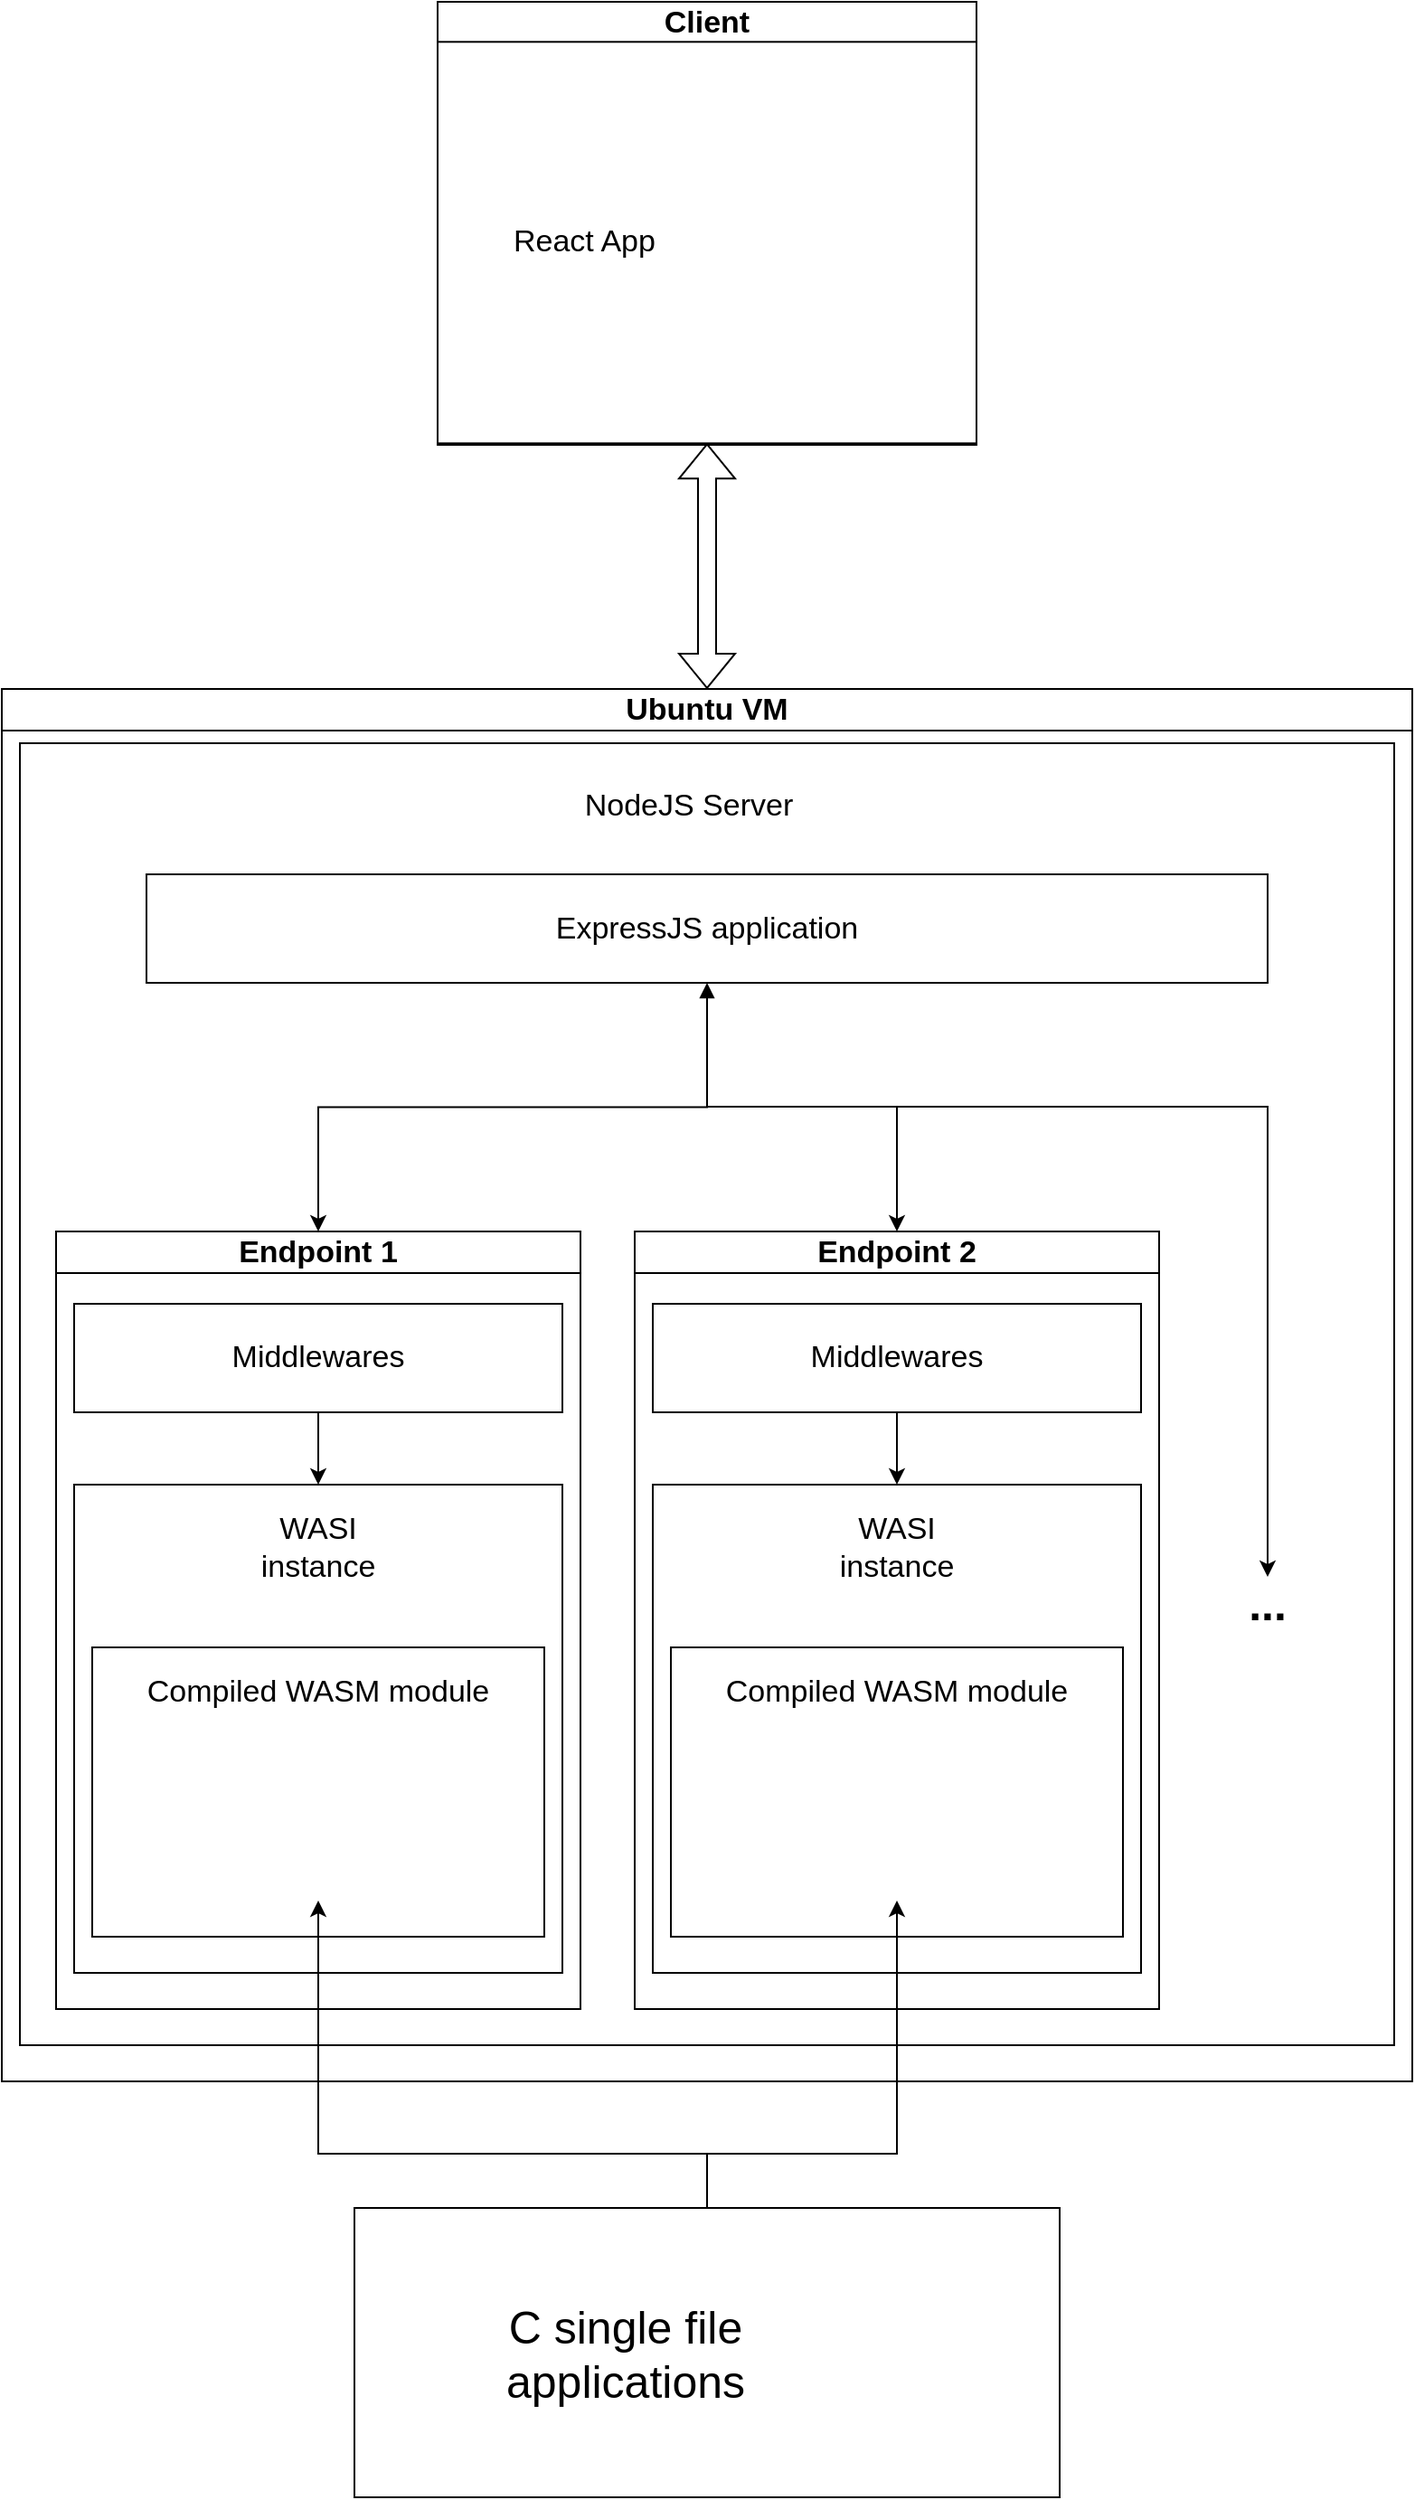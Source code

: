 <mxfile version="20.8.16" type="device"><diagram id="prtHgNgQTEPvFCAcTncT" name="Page-1"><mxGraphModel dx="1434" dy="836" grid="1" gridSize="10" guides="1" tooltips="1" connect="1" arrows="1" fold="1" page="1" pageScale="1" pageWidth="827" pageHeight="1169" math="0" shadow="0"><root><mxCell id="0"/><mxCell id="1" parent="0"/><mxCell id="slCbMrZinRgx8B3VGSDj-5" value="Ubuntu VM" style="swimlane;whiteSpace=wrap;html=1;fontSize=17;" vertex="1" parent="1"><mxGeometry x="40" y="520" width="780" height="770" as="geometry"/></mxCell><mxCell id="slCbMrZinRgx8B3VGSDj-11" value="" style="rounded=0;whiteSpace=wrap;html=1;fontSize=17;" vertex="1" parent="slCbMrZinRgx8B3VGSDj-5"><mxGeometry x="10" y="30" width="760" height="720" as="geometry"/></mxCell><mxCell id="slCbMrZinRgx8B3VGSDj-13" value="NodeJS Server" style="text;html=1;strokeColor=none;fillColor=none;align=center;verticalAlign=middle;whiteSpace=wrap;rounded=0;fontSize=17;" vertex="1" parent="slCbMrZinRgx8B3VGSDj-5"><mxGeometry x="300" y="50" width="160" height="30" as="geometry"/></mxCell><mxCell id="slCbMrZinRgx8B3VGSDj-14" value="" style="shape=image;verticalLabelPosition=bottom;labelBackgroundColor=default;verticalAlign=top;aspect=fixed;imageAspect=0;image=https://upload.wikimedia.org/wikipedia/commons/thumb/d/d9/Node.js_logo.svg/2560px-Node.js_logo.svg.png;" vertex="1" parent="slCbMrZinRgx8B3VGSDj-5"><mxGeometry x="650" y="37.0" width="90" height="55.04" as="geometry"/></mxCell><mxCell id="slCbMrZinRgx8B3VGSDj-21" style="edgeStyle=orthogonalEdgeStyle;rounded=0;orthogonalLoop=1;jettySize=auto;html=1;fontSize=17;startArrow=block;" edge="1" parent="slCbMrZinRgx8B3VGSDj-5" source="slCbMrZinRgx8B3VGSDj-15" target="slCbMrZinRgx8B3VGSDj-22"><mxGeometry relative="1" as="geometry"><mxPoint x="200" y="280" as="targetPoint"/></mxGeometry></mxCell><mxCell id="slCbMrZinRgx8B3VGSDj-51" style="edgeStyle=orthogonalEdgeStyle;rounded=0;orthogonalLoop=1;jettySize=auto;html=1;fontSize=25;startArrow=none;startFill=0;" edge="1" parent="slCbMrZinRgx8B3VGSDj-5" target="slCbMrZinRgx8B3VGSDj-42"><mxGeometry relative="1" as="geometry"><mxPoint x="390" y="231" as="sourcePoint"/><Array as="points"><mxPoint x="495" y="231"/></Array></mxGeometry></mxCell><mxCell id="slCbMrZinRgx8B3VGSDj-52" style="edgeStyle=orthogonalEdgeStyle;rounded=0;orthogonalLoop=1;jettySize=auto;html=1;fontSize=25;startArrow=none;startFill=0;" edge="1" parent="slCbMrZinRgx8B3VGSDj-5"><mxGeometry relative="1" as="geometry"><mxPoint x="390.0" y="163.5" as="sourcePoint"/><mxPoint x="700" y="491" as="targetPoint"/><Array as="points"><mxPoint x="390" y="231"/><mxPoint x="700" y="231"/></Array></mxGeometry></mxCell><mxCell id="slCbMrZinRgx8B3VGSDj-15" value="ExpressJS application" style="rounded=0;whiteSpace=wrap;html=1;fontSize=17;" vertex="1" parent="slCbMrZinRgx8B3VGSDj-5"><mxGeometry x="80" y="102.5" width="620" height="60" as="geometry"/></mxCell><mxCell id="slCbMrZinRgx8B3VGSDj-16" value="" style="shape=image;verticalLabelPosition=bottom;labelBackgroundColor=default;verticalAlign=top;aspect=fixed;imageAspect=0;image=https://upload.wikimedia.org/wikipedia/commons/6/64/Expressjs.png;" vertex="1" parent="slCbMrZinRgx8B3VGSDj-5"><mxGeometry x="551.53" y="110" width="148.47" height="45" as="geometry"/></mxCell><mxCell id="slCbMrZinRgx8B3VGSDj-22" value="Endpoint 1" style="swimlane;whiteSpace=wrap;html=1;fontSize=17;" vertex="1" parent="slCbMrZinRgx8B3VGSDj-5"><mxGeometry x="30" y="300" width="290" height="430" as="geometry"/></mxCell><mxCell id="slCbMrZinRgx8B3VGSDj-27" style="edgeStyle=orthogonalEdgeStyle;rounded=0;orthogonalLoop=1;jettySize=auto;html=1;fontSize=17;startArrow=none;startFill=0;" edge="1" parent="slCbMrZinRgx8B3VGSDj-5" source="slCbMrZinRgx8B3VGSDj-23" target="slCbMrZinRgx8B3VGSDj-24"><mxGeometry relative="1" as="geometry"/></mxCell><mxCell id="slCbMrZinRgx8B3VGSDj-23" value="Middlewares" style="rounded=0;whiteSpace=wrap;html=1;fontSize=17;" vertex="1" parent="slCbMrZinRgx8B3VGSDj-5"><mxGeometry x="40" y="340" width="270" height="60" as="geometry"/></mxCell><mxCell id="slCbMrZinRgx8B3VGSDj-24" value="" style="rounded=0;whiteSpace=wrap;html=1;fontSize=17;" vertex="1" parent="slCbMrZinRgx8B3VGSDj-5"><mxGeometry x="40" y="440" width="270" height="270" as="geometry"/></mxCell><mxCell id="slCbMrZinRgx8B3VGSDj-25" value="WASI instance" style="text;html=1;strokeColor=none;fillColor=none;align=center;verticalAlign=middle;whiteSpace=wrap;rounded=0;fontSize=17;" vertex="1" parent="slCbMrZinRgx8B3VGSDj-5"><mxGeometry x="145" y="460" width="60" height="30" as="geometry"/></mxCell><mxCell id="slCbMrZinRgx8B3VGSDj-26" value="" style="shape=image;verticalLabelPosition=bottom;labelBackgroundColor=default;verticalAlign=top;aspect=fixed;imageAspect=0;image=https://github.com/WebAssembly/WASI/raw/main/WASI.png;" vertex="1" parent="slCbMrZinRgx8B3VGSDj-5"><mxGeometry x="219" y="430" width="90" height="90" as="geometry"/></mxCell><mxCell id="slCbMrZinRgx8B3VGSDj-28" value="" style="rounded=0;whiteSpace=wrap;html=1;fontSize=17;" vertex="1" parent="slCbMrZinRgx8B3VGSDj-5"><mxGeometry x="50" y="530" width="250" height="160" as="geometry"/></mxCell><mxCell id="slCbMrZinRgx8B3VGSDj-29" value="Compiled WASM module" style="text;html=1;strokeColor=none;fillColor=none;align=center;verticalAlign=middle;whiteSpace=wrap;rounded=0;fontSize=17;" vertex="1" parent="slCbMrZinRgx8B3VGSDj-5"><mxGeometry x="60" y="540" width="230" height="30" as="geometry"/></mxCell><mxCell id="slCbMrZinRgx8B3VGSDj-30" value="" style="shape=image;verticalLabelPosition=bottom;labelBackgroundColor=default;verticalAlign=top;aspect=fixed;imageAspect=0;image=https://upload.wikimedia.org/wikipedia/commons/thumb/1/1f/WebAssembly_Logo.svg/1200px-WebAssembly_Logo.svg.png;" vertex="1" parent="slCbMrZinRgx8B3VGSDj-5"><mxGeometry x="130" y="580" width="90" height="90" as="geometry"/></mxCell><mxCell id="slCbMrZinRgx8B3VGSDj-32" value="&lt;b&gt;&lt;font style=&quot;font-size: 25px;&quot;&gt;...&lt;/font&gt;&lt;/b&gt;" style="text;html=1;strokeColor=none;fillColor=none;align=center;verticalAlign=middle;whiteSpace=wrap;rounded=0;fontSize=17;" vertex="1" parent="slCbMrZinRgx8B3VGSDj-5"><mxGeometry x="670" y="490" width="60" height="30" as="geometry"/></mxCell><mxCell id="slCbMrZinRgx8B3VGSDj-42" value="Endpoint 2" style="swimlane;whiteSpace=wrap;html=1;fontSize=17;" vertex="1" parent="slCbMrZinRgx8B3VGSDj-5"><mxGeometry x="350" y="300" width="290" height="430" as="geometry"/></mxCell><mxCell id="slCbMrZinRgx8B3VGSDj-43" style="edgeStyle=orthogonalEdgeStyle;rounded=0;orthogonalLoop=1;jettySize=auto;html=1;fontSize=17;startArrow=none;startFill=0;" edge="1" source="slCbMrZinRgx8B3VGSDj-44" target="slCbMrZinRgx8B3VGSDj-45" parent="slCbMrZinRgx8B3VGSDj-5"><mxGeometry relative="1" as="geometry"/></mxCell><mxCell id="slCbMrZinRgx8B3VGSDj-44" value="Middlewares" style="rounded=0;whiteSpace=wrap;html=1;fontSize=17;" vertex="1" parent="slCbMrZinRgx8B3VGSDj-5"><mxGeometry x="360" y="340" width="270" height="60" as="geometry"/></mxCell><mxCell id="slCbMrZinRgx8B3VGSDj-45" value="" style="rounded=0;whiteSpace=wrap;html=1;fontSize=17;" vertex="1" parent="slCbMrZinRgx8B3VGSDj-5"><mxGeometry x="360" y="440" width="270" height="270" as="geometry"/></mxCell><mxCell id="slCbMrZinRgx8B3VGSDj-46" value="WASI instance" style="text;html=1;strokeColor=none;fillColor=none;align=center;verticalAlign=middle;whiteSpace=wrap;rounded=0;fontSize=17;" vertex="1" parent="slCbMrZinRgx8B3VGSDj-5"><mxGeometry x="465" y="460" width="60" height="30" as="geometry"/></mxCell><mxCell id="slCbMrZinRgx8B3VGSDj-47" value="" style="shape=image;verticalLabelPosition=bottom;labelBackgroundColor=default;verticalAlign=top;aspect=fixed;imageAspect=0;image=https://github.com/WebAssembly/WASI/raw/main/WASI.png;" vertex="1" parent="slCbMrZinRgx8B3VGSDj-5"><mxGeometry x="539" y="430" width="90" height="90" as="geometry"/></mxCell><mxCell id="slCbMrZinRgx8B3VGSDj-48" value="" style="rounded=0;whiteSpace=wrap;html=1;fontSize=17;" vertex="1" parent="slCbMrZinRgx8B3VGSDj-5"><mxGeometry x="370" y="530" width="250" height="160" as="geometry"/></mxCell><mxCell id="slCbMrZinRgx8B3VGSDj-49" value="Compiled WASM module" style="text;html=1;strokeColor=none;fillColor=none;align=center;verticalAlign=middle;whiteSpace=wrap;rounded=0;fontSize=17;" vertex="1" parent="slCbMrZinRgx8B3VGSDj-5"><mxGeometry x="380" y="540" width="230" height="30" as="geometry"/></mxCell><mxCell id="slCbMrZinRgx8B3VGSDj-50" value="" style="shape=image;verticalLabelPosition=bottom;labelBackgroundColor=default;verticalAlign=top;aspect=fixed;imageAspect=0;image=https://upload.wikimedia.org/wikipedia/commons/thumb/1/1f/WebAssembly_Logo.svg/1200px-WebAssembly_Logo.svg.png;" vertex="1" parent="slCbMrZinRgx8B3VGSDj-5"><mxGeometry x="450" y="580" width="90" height="90" as="geometry"/></mxCell><mxCell id="slCbMrZinRgx8B3VGSDj-6" value="Client" style="swimlane;whiteSpace=wrap;html=1;fontSize=17;startSize=23;" vertex="1" parent="1"><mxGeometry x="281" y="140" width="298" height="245" as="geometry"/></mxCell><mxCell id="slCbMrZinRgx8B3VGSDj-7" value="" style="group" vertex="1" connectable="0" parent="slCbMrZinRgx8B3VGSDj-6"><mxGeometry y="29" width="298" height="211" as="geometry"/></mxCell><mxCell id="slCbMrZinRgx8B3VGSDj-1" value="&lt;blockquote style=&quot;margin: 0px 0px 0px 40px; border: none; padding: 0px; font-size: 17px;&quot;&gt;&lt;/blockquote&gt;&lt;blockquote style=&quot;margin: 0px 0px 0px 40px; border: none; padding: 0px; font-size: 17px;&quot;&gt;&lt;font style=&quot;font-size: 17px;&quot;&gt;React App&lt;/font&gt;&lt;/blockquote&gt;" style="rounded=0;whiteSpace=wrap;html=1;align=left;" vertex="1" parent="slCbMrZinRgx8B3VGSDj-7"><mxGeometry y="-6.838" width="298" height="222" as="geometry"/></mxCell><mxCell id="slCbMrZinRgx8B3VGSDj-2" value="" style="shape=image;verticalLabelPosition=bottom;labelBackgroundColor=default;verticalAlign=top;aspect=fixed;imageAspect=0;image=https://styles.redditmedia.com/t5_2su6s/styles/communityIcon_4g1uo0kd87c61.png;" vertex="1" parent="slCbMrZinRgx8B3VGSDj-7"><mxGeometry x="178.8" y="57.805" width="87.917" height="87.917" as="geometry"/></mxCell><mxCell id="slCbMrZinRgx8B3VGSDj-8" style="edgeStyle=orthogonalEdgeStyle;rounded=0;orthogonalLoop=1;jettySize=auto;html=1;entryX=0.5;entryY=0;entryDx=0;entryDy=0;fontSize=17;shape=flexArrow;startArrow=block;" edge="1" parent="1" source="slCbMrZinRgx8B3VGSDj-1" target="slCbMrZinRgx8B3VGSDj-5"><mxGeometry relative="1" as="geometry"/></mxCell><mxCell id="slCbMrZinRgx8B3VGSDj-56" style="edgeStyle=orthogonalEdgeStyle;rounded=0;orthogonalLoop=1;jettySize=auto;html=1;fontSize=25;startArrow=none;startFill=0;" edge="1" parent="1" source="slCbMrZinRgx8B3VGSDj-53" target="slCbMrZinRgx8B3VGSDj-30"><mxGeometry relative="1" as="geometry"><Array as="points"><mxPoint x="430" y="1330"/><mxPoint x="215" y="1330"/></Array></mxGeometry></mxCell><mxCell id="slCbMrZinRgx8B3VGSDj-57" style="edgeStyle=orthogonalEdgeStyle;rounded=0;orthogonalLoop=1;jettySize=auto;html=1;fontSize=25;startArrow=none;startFill=0;" edge="1" parent="1" source="slCbMrZinRgx8B3VGSDj-53" target="slCbMrZinRgx8B3VGSDj-50"><mxGeometry relative="1" as="geometry"><Array as="points"><mxPoint x="430" y="1330"/><mxPoint x="535" y="1330"/></Array></mxGeometry></mxCell><mxCell id="slCbMrZinRgx8B3VGSDj-53" value="" style="rounded=0;whiteSpace=wrap;html=1;fontSize=25;" vertex="1" parent="1"><mxGeometry x="235" y="1360" width="390" height="160" as="geometry"/></mxCell><mxCell id="slCbMrZinRgx8B3VGSDj-54" value="" style="shape=image;verticalLabelPosition=bottom;labelBackgroundColor=default;verticalAlign=top;aspect=fixed;imageAspect=0;image=https://upload.wikimedia.org/wikipedia/commons/thumb/1/18/C_Programming_Language.svg/1200px-C_Programming_Language.svg.png;" vertex="1" parent="1"><mxGeometry x="530" y="1395" width="81.52" height="90" as="geometry"/></mxCell><mxCell id="slCbMrZinRgx8B3VGSDj-55" value="C single file applications" style="text;html=1;strokeColor=none;fillColor=none;align=center;verticalAlign=middle;whiteSpace=wrap;rounded=0;fontSize=25;" vertex="1" parent="1"><mxGeometry x="260" y="1425" width="250" height="30" as="geometry"/></mxCell></root></mxGraphModel></diagram></mxfile>